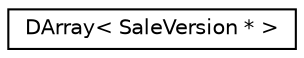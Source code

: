 digraph "Graphical Class Hierarchy"
{
 // LATEX_PDF_SIZE
  edge [fontname="Helvetica",fontsize="10",labelfontname="Helvetica",labelfontsize="10"];
  node [fontname="Helvetica",fontsize="10",shape=record];
  rankdir="LR";
  Node0 [label="DArray\< SaleVersion * \>",height=0.2,width=0.4,color="black", fillcolor="white", style="filled",URL="$classDArray.html",tooltip=" "];
}
